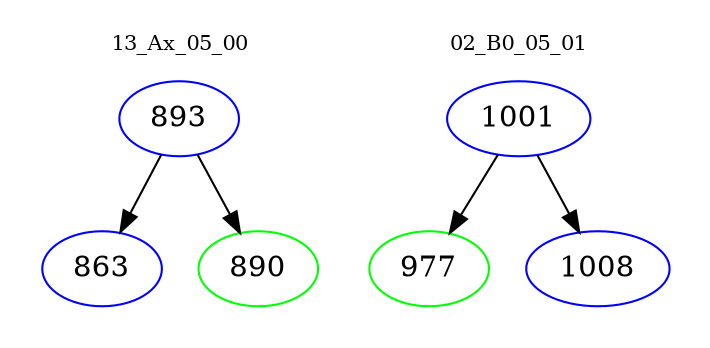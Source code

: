 digraph{
subgraph cluster_0 {
color = white
label = "13_Ax_05_00";
fontsize=10;
T0_893 [label="893", color="blue"]
T0_893 -> T0_863 [color="black"]
T0_863 [label="863", color="blue"]
T0_893 -> T0_890 [color="black"]
T0_890 [label="890", color="green"]
}
subgraph cluster_1 {
color = white
label = "02_B0_05_01";
fontsize=10;
T1_1001 [label="1001", color="blue"]
T1_1001 -> T1_977 [color="black"]
T1_977 [label="977", color="green"]
T1_1001 -> T1_1008 [color="black"]
T1_1008 [label="1008", color="blue"]
}
}
